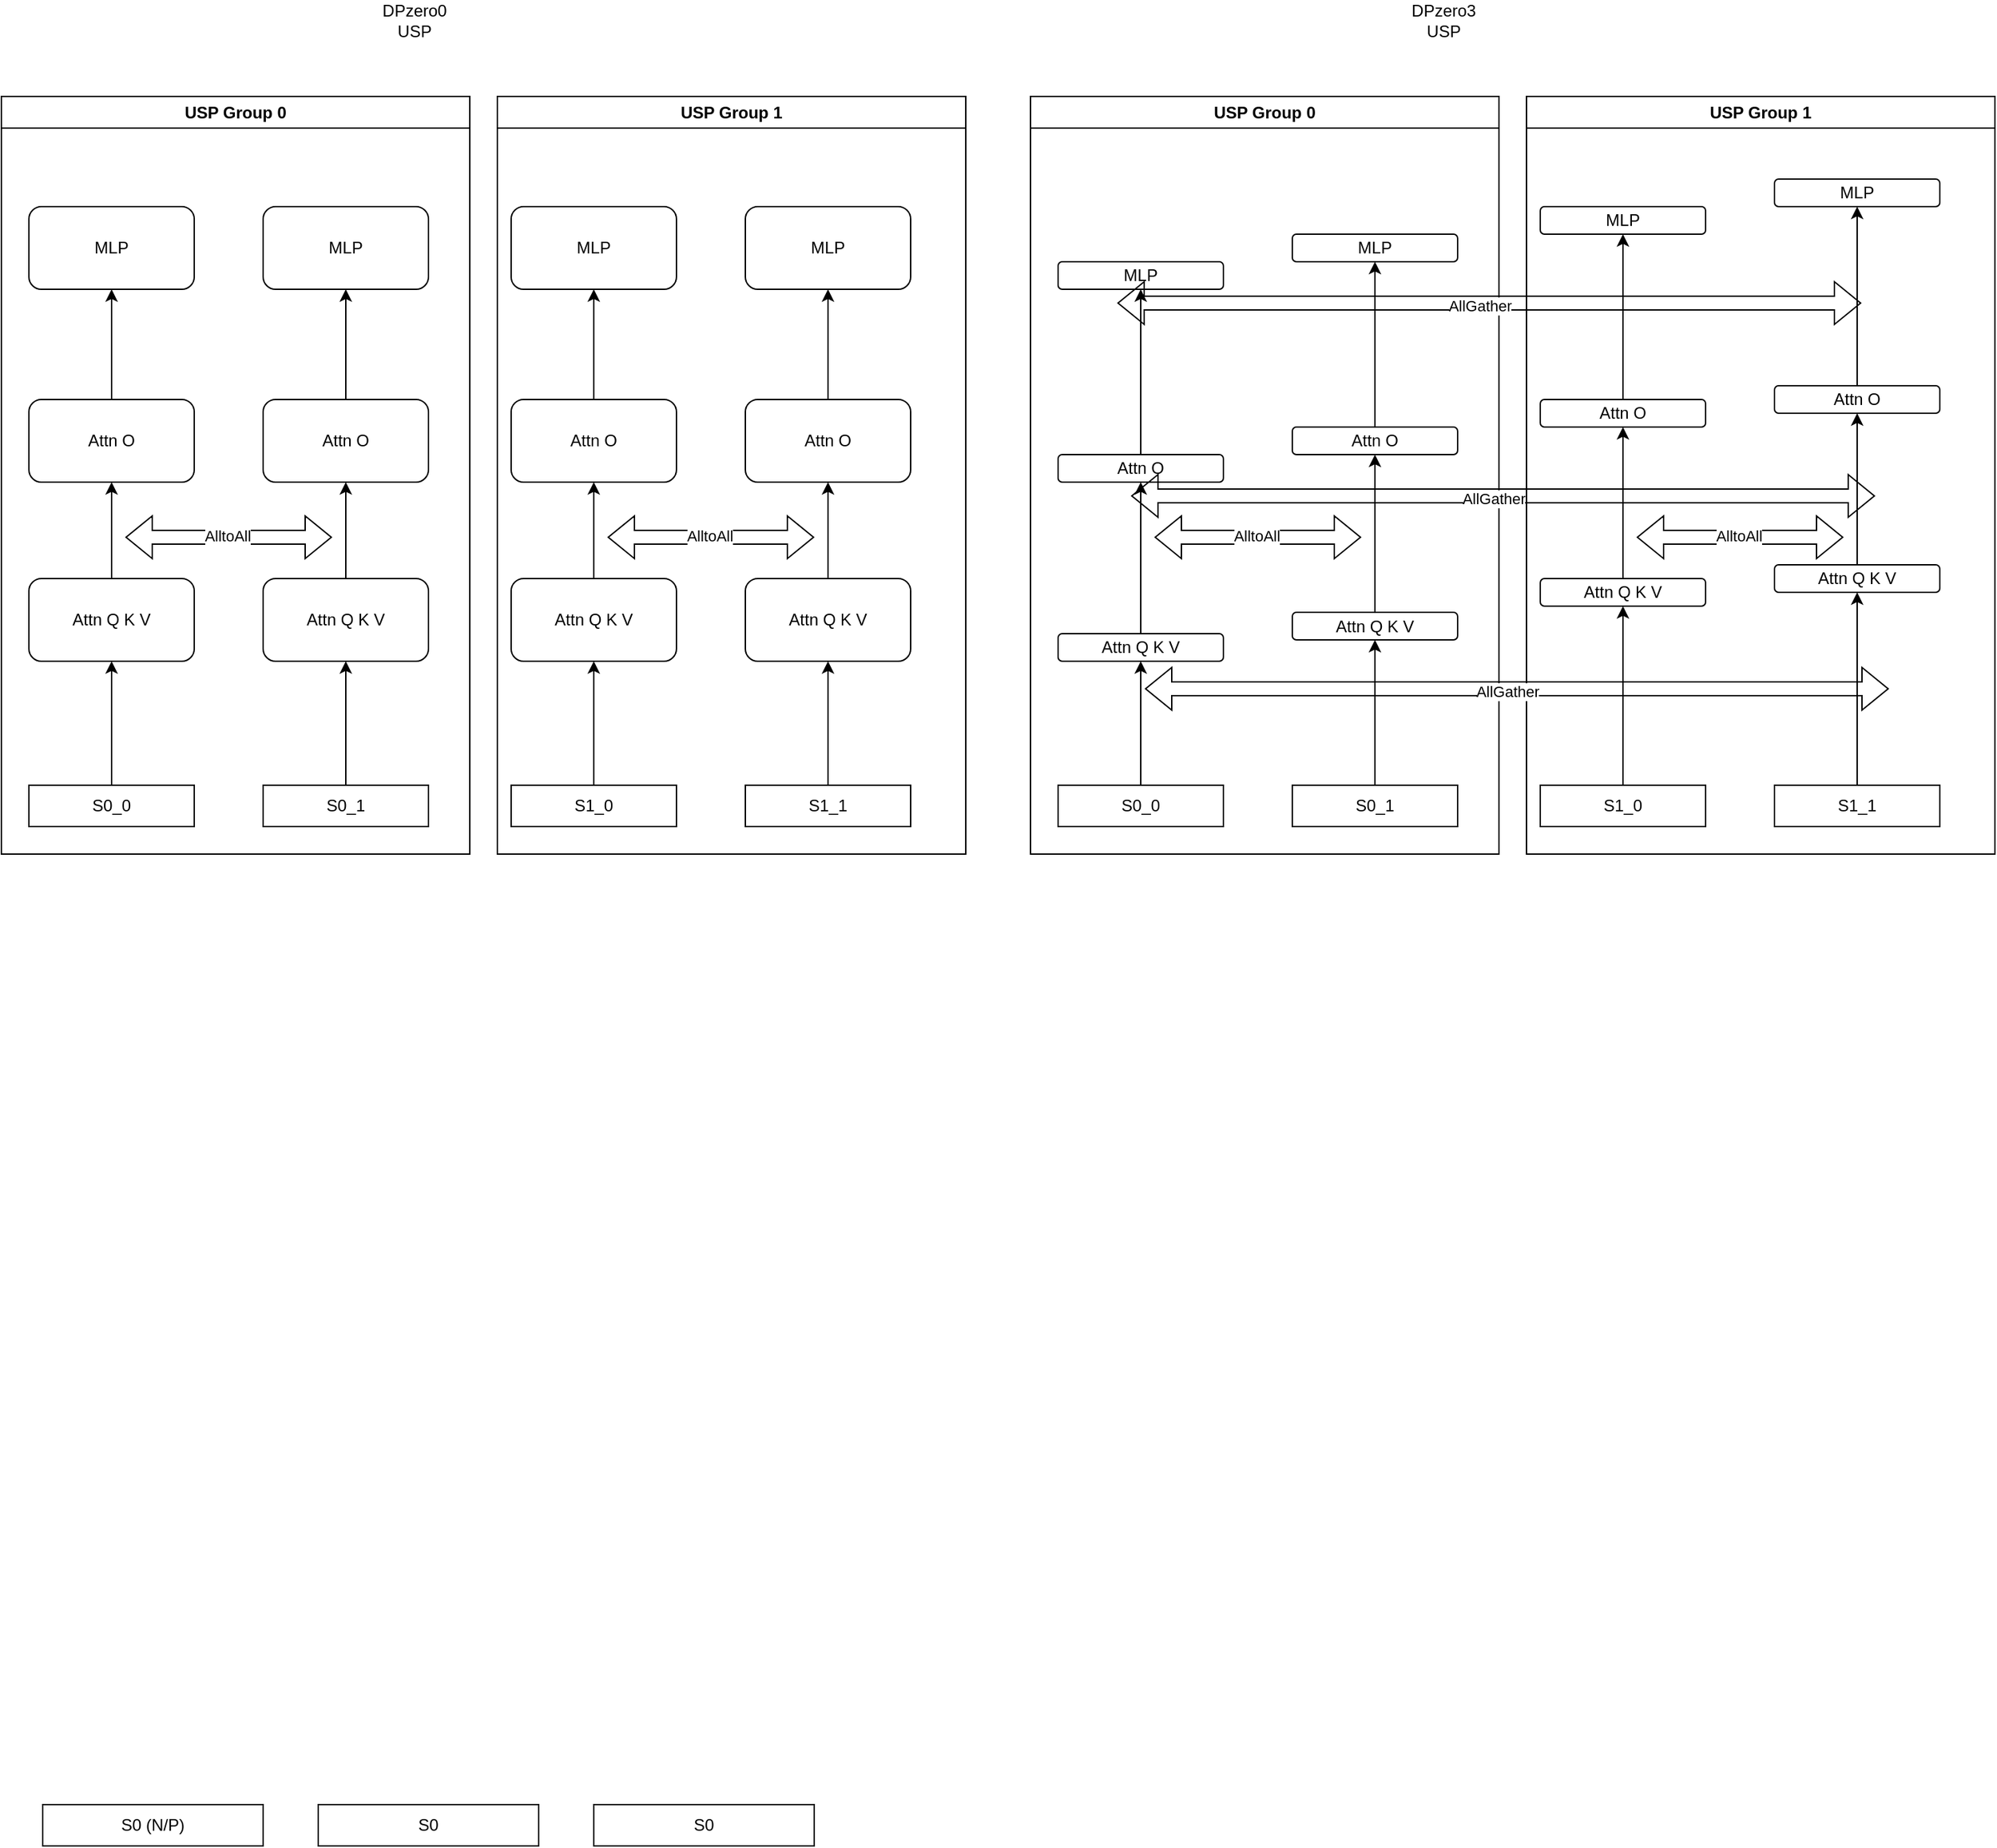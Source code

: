 <mxfile version="26.2.14">
  <diagram name="第 1 页" id="zMmR31qMb3b2CWSOKHbf">
    <mxGraphModel dx="979" dy="639" grid="1" gridSize="10" guides="1" tooltips="1" connect="1" arrows="1" fold="1" page="1" pageScale="1" pageWidth="827" pageHeight="1169" math="0" shadow="0">
      <root>
        <mxCell id="0" />
        <mxCell id="1" parent="0" />
        <mxCell id="YviTpb6_tVdekd0D2BlD-29" style="edgeStyle=orthogonalEdgeStyle;rounded=0;orthogonalLoop=1;jettySize=auto;html=1;entryX=0.5;entryY=1;entryDx=0;entryDy=0;" edge="1" parent="1" source="YviTpb6_tVdekd0D2BlD-1" target="YviTpb6_tVdekd0D2BlD-9">
          <mxGeometry relative="1" as="geometry" />
        </mxCell>
        <mxCell id="YviTpb6_tVdekd0D2BlD-1" value="S0_0" style="rounded=0;whiteSpace=wrap;html=1;" vertex="1" parent="1">
          <mxGeometry x="100" y="690" width="120" height="30" as="geometry" />
        </mxCell>
        <mxCell id="YviTpb6_tVdekd0D2BlD-30" style="edgeStyle=orthogonalEdgeStyle;rounded=0;orthogonalLoop=1;jettySize=auto;html=1;entryX=0.5;entryY=1;entryDx=0;entryDy=0;" edge="1" parent="1" source="YviTpb6_tVdekd0D2BlD-2" target="YviTpb6_tVdekd0D2BlD-10">
          <mxGeometry relative="1" as="geometry" />
        </mxCell>
        <mxCell id="YviTpb6_tVdekd0D2BlD-2" value="S0_1" style="rounded=0;whiteSpace=wrap;html=1;" vertex="1" parent="1">
          <mxGeometry x="270" y="690" width="120" height="30" as="geometry" />
        </mxCell>
        <mxCell id="YviTpb6_tVdekd0D2BlD-31" style="edgeStyle=orthogonalEdgeStyle;rounded=0;orthogonalLoop=1;jettySize=auto;html=1;entryX=0.5;entryY=1;entryDx=0;entryDy=0;" edge="1" parent="1" source="YviTpb6_tVdekd0D2BlD-3" target="YviTpb6_tVdekd0D2BlD-11">
          <mxGeometry relative="1" as="geometry" />
        </mxCell>
        <mxCell id="YviTpb6_tVdekd0D2BlD-3" value="S1_0" style="rounded=0;whiteSpace=wrap;html=1;" vertex="1" parent="1">
          <mxGeometry x="450" y="690" width="120" height="30" as="geometry" />
        </mxCell>
        <mxCell id="YviTpb6_tVdekd0D2BlD-36" style="edgeStyle=orthogonalEdgeStyle;rounded=0;orthogonalLoop=1;jettySize=auto;html=1;entryX=0.5;entryY=1;entryDx=0;entryDy=0;" edge="1" parent="1" source="YviTpb6_tVdekd0D2BlD-4" target="YviTpb6_tVdekd0D2BlD-12">
          <mxGeometry relative="1" as="geometry" />
        </mxCell>
        <mxCell id="YviTpb6_tVdekd0D2BlD-4" value="S1_1" style="rounded=0;whiteSpace=wrap;html=1;" vertex="1" parent="1">
          <mxGeometry x="620" y="690" width="120" height="30" as="geometry" />
        </mxCell>
        <mxCell id="YviTpb6_tVdekd0D2BlD-25" style="edgeStyle=orthogonalEdgeStyle;rounded=0;orthogonalLoop=1;jettySize=auto;html=1;entryX=0.5;entryY=1;entryDx=0;entryDy=0;" edge="1" parent="1" source="YviTpb6_tVdekd0D2BlD-9" target="YviTpb6_tVdekd0D2BlD-17">
          <mxGeometry relative="1" as="geometry" />
        </mxCell>
        <mxCell id="YviTpb6_tVdekd0D2BlD-9" value="Attn Q K V" style="rounded=1;whiteSpace=wrap;html=1;" vertex="1" parent="1">
          <mxGeometry x="100" y="540" width="120" height="60" as="geometry" />
        </mxCell>
        <mxCell id="YviTpb6_tVdekd0D2BlD-28" style="edgeStyle=orthogonalEdgeStyle;rounded=0;orthogonalLoop=1;jettySize=auto;html=1;entryX=0.5;entryY=1;entryDx=0;entryDy=0;" edge="1" parent="1" source="YviTpb6_tVdekd0D2BlD-10" target="YviTpb6_tVdekd0D2BlD-18">
          <mxGeometry relative="1" as="geometry" />
        </mxCell>
        <mxCell id="YviTpb6_tVdekd0D2BlD-10" value="Attn Q K V" style="rounded=1;whiteSpace=wrap;html=1;" vertex="1" parent="1">
          <mxGeometry x="270" y="540" width="120" height="60" as="geometry" />
        </mxCell>
        <mxCell id="YviTpb6_tVdekd0D2BlD-32" style="edgeStyle=orthogonalEdgeStyle;rounded=0;orthogonalLoop=1;jettySize=auto;html=1;entryX=0.5;entryY=1;entryDx=0;entryDy=0;" edge="1" parent="1" source="YviTpb6_tVdekd0D2BlD-11" target="YviTpb6_tVdekd0D2BlD-19">
          <mxGeometry relative="1" as="geometry" />
        </mxCell>
        <mxCell id="YviTpb6_tVdekd0D2BlD-11" value="Attn Q K V" style="rounded=1;whiteSpace=wrap;html=1;" vertex="1" parent="1">
          <mxGeometry x="450" y="540" width="120" height="60" as="geometry" />
        </mxCell>
        <mxCell id="YviTpb6_tVdekd0D2BlD-35" style="edgeStyle=orthogonalEdgeStyle;rounded=0;orthogonalLoop=1;jettySize=auto;html=1;entryX=0.5;entryY=1;entryDx=0;entryDy=0;" edge="1" parent="1" source="YviTpb6_tVdekd0D2BlD-12" target="YviTpb6_tVdekd0D2BlD-20">
          <mxGeometry relative="1" as="geometry" />
        </mxCell>
        <mxCell id="YviTpb6_tVdekd0D2BlD-12" value="Attn Q K V" style="rounded=1;whiteSpace=wrap;html=1;" vertex="1" parent="1">
          <mxGeometry x="620" y="540" width="120" height="60" as="geometry" />
        </mxCell>
        <mxCell id="YviTpb6_tVdekd0D2BlD-13" value="" style="shape=flexArrow;endArrow=classic;startArrow=classic;html=1;rounded=0;" edge="1" parent="1">
          <mxGeometry width="100" height="100" relative="1" as="geometry">
            <mxPoint x="170" y="510" as="sourcePoint" />
            <mxPoint x="320" y="510" as="targetPoint" />
          </mxGeometry>
        </mxCell>
        <mxCell id="YviTpb6_tVdekd0D2BlD-14" value="AlltoAll" style="edgeLabel;html=1;align=center;verticalAlign=middle;resizable=0;points=[];" vertex="1" connectable="0" parent="YviTpb6_tVdekd0D2BlD-13">
          <mxGeometry x="-0.013" y="1" relative="1" as="geometry">
            <mxPoint as="offset" />
          </mxGeometry>
        </mxCell>
        <mxCell id="YviTpb6_tVdekd0D2BlD-15" value="" style="shape=flexArrow;endArrow=classic;startArrow=classic;html=1;rounded=0;" edge="1" parent="1">
          <mxGeometry width="100" height="100" relative="1" as="geometry">
            <mxPoint x="520" y="510" as="sourcePoint" />
            <mxPoint x="670" y="510" as="targetPoint" />
          </mxGeometry>
        </mxCell>
        <mxCell id="YviTpb6_tVdekd0D2BlD-16" value="AlltoAll" style="edgeLabel;html=1;align=center;verticalAlign=middle;resizable=0;points=[];" vertex="1" connectable="0" parent="YviTpb6_tVdekd0D2BlD-15">
          <mxGeometry x="-0.013" y="1" relative="1" as="geometry">
            <mxPoint as="offset" />
          </mxGeometry>
        </mxCell>
        <mxCell id="YviTpb6_tVdekd0D2BlD-26" style="edgeStyle=orthogonalEdgeStyle;rounded=0;orthogonalLoop=1;jettySize=auto;html=1;entryX=0.5;entryY=1;entryDx=0;entryDy=0;" edge="1" parent="1" source="YviTpb6_tVdekd0D2BlD-17" target="YviTpb6_tVdekd0D2BlD-21">
          <mxGeometry relative="1" as="geometry" />
        </mxCell>
        <mxCell id="YviTpb6_tVdekd0D2BlD-17" value="Attn O" style="rounded=1;whiteSpace=wrap;html=1;" vertex="1" parent="1">
          <mxGeometry x="100" y="410" width="120" height="60" as="geometry" />
        </mxCell>
        <mxCell id="YviTpb6_tVdekd0D2BlD-27" style="edgeStyle=orthogonalEdgeStyle;rounded=0;orthogonalLoop=1;jettySize=auto;html=1;entryX=0.5;entryY=1;entryDx=0;entryDy=0;" edge="1" parent="1" source="YviTpb6_tVdekd0D2BlD-18" target="YviTpb6_tVdekd0D2BlD-22">
          <mxGeometry relative="1" as="geometry" />
        </mxCell>
        <mxCell id="YviTpb6_tVdekd0D2BlD-18" value="Attn O" style="rounded=1;whiteSpace=wrap;html=1;" vertex="1" parent="1">
          <mxGeometry x="270" y="410" width="120" height="60" as="geometry" />
        </mxCell>
        <mxCell id="YviTpb6_tVdekd0D2BlD-33" style="edgeStyle=orthogonalEdgeStyle;rounded=0;orthogonalLoop=1;jettySize=auto;html=1;entryX=0.5;entryY=1;entryDx=0;entryDy=0;" edge="1" parent="1" source="YviTpb6_tVdekd0D2BlD-19" target="YviTpb6_tVdekd0D2BlD-23">
          <mxGeometry relative="1" as="geometry" />
        </mxCell>
        <mxCell id="YviTpb6_tVdekd0D2BlD-19" value="Attn O" style="rounded=1;whiteSpace=wrap;html=1;" vertex="1" parent="1">
          <mxGeometry x="450" y="410" width="120" height="60" as="geometry" />
        </mxCell>
        <mxCell id="YviTpb6_tVdekd0D2BlD-34" style="edgeStyle=orthogonalEdgeStyle;rounded=0;orthogonalLoop=1;jettySize=auto;html=1;entryX=0.5;entryY=1;entryDx=0;entryDy=0;" edge="1" parent="1" source="YviTpb6_tVdekd0D2BlD-20" target="YviTpb6_tVdekd0D2BlD-24">
          <mxGeometry relative="1" as="geometry" />
        </mxCell>
        <mxCell id="YviTpb6_tVdekd0D2BlD-20" value="Attn O" style="rounded=1;whiteSpace=wrap;html=1;" vertex="1" parent="1">
          <mxGeometry x="620" y="410" width="120" height="60" as="geometry" />
        </mxCell>
        <mxCell id="YviTpb6_tVdekd0D2BlD-21" value="MLP" style="rounded=1;whiteSpace=wrap;html=1;" vertex="1" parent="1">
          <mxGeometry x="100" y="270" width="120" height="60" as="geometry" />
        </mxCell>
        <mxCell id="YviTpb6_tVdekd0D2BlD-22" value="MLP" style="rounded=1;whiteSpace=wrap;html=1;" vertex="1" parent="1">
          <mxGeometry x="270" y="270" width="120" height="60" as="geometry" />
        </mxCell>
        <mxCell id="YviTpb6_tVdekd0D2BlD-23" value="MLP" style="rounded=1;whiteSpace=wrap;html=1;" vertex="1" parent="1">
          <mxGeometry x="450" y="270" width="120" height="60" as="geometry" />
        </mxCell>
        <mxCell id="YviTpb6_tVdekd0D2BlD-24" value="MLP" style="rounded=1;whiteSpace=wrap;html=1;" vertex="1" parent="1">
          <mxGeometry x="620" y="270" width="120" height="60" as="geometry" />
        </mxCell>
        <mxCell id="YviTpb6_tVdekd0D2BlD-37" value="USP Group 0" style="swimlane;whiteSpace=wrap;html=1;" vertex="1" parent="1">
          <mxGeometry x="80" y="190" width="340" height="550" as="geometry" />
        </mxCell>
        <mxCell id="YviTpb6_tVdekd0D2BlD-38" value="USP Group 1" style="swimlane;whiteSpace=wrap;html=1;startSize=23;" vertex="1" parent="1">
          <mxGeometry x="440" y="190" width="340" height="550" as="geometry" />
        </mxCell>
        <mxCell id="YviTpb6_tVdekd0D2BlD-40" value="DPzero0 USP" style="text;html=1;align=center;verticalAlign=middle;whiteSpace=wrap;rounded=0;" vertex="1" parent="1">
          <mxGeometry x="350" y="120" width="60" height="30" as="geometry" />
        </mxCell>
        <mxCell id="YviTpb6_tVdekd0D2BlD-41" style="edgeStyle=orthogonalEdgeStyle;rounded=0;orthogonalLoop=1;jettySize=auto;html=1;entryX=0.5;entryY=1;entryDx=0;entryDy=0;" edge="1" parent="1" source="YviTpb6_tVdekd0D2BlD-42" target="YviTpb6_tVdekd0D2BlD-50">
          <mxGeometry relative="1" as="geometry" />
        </mxCell>
        <mxCell id="YviTpb6_tVdekd0D2BlD-42" value="S0_0" style="rounded=0;whiteSpace=wrap;html=1;" vertex="1" parent="1">
          <mxGeometry x="847" y="690" width="120" height="30" as="geometry" />
        </mxCell>
        <mxCell id="YviTpb6_tVdekd0D2BlD-43" style="edgeStyle=orthogonalEdgeStyle;rounded=0;orthogonalLoop=1;jettySize=auto;html=1;entryX=0.5;entryY=1;entryDx=0;entryDy=0;" edge="1" parent="1" source="YviTpb6_tVdekd0D2BlD-44" target="YviTpb6_tVdekd0D2BlD-52">
          <mxGeometry relative="1" as="geometry" />
        </mxCell>
        <mxCell id="YviTpb6_tVdekd0D2BlD-44" value="S0_1" style="rounded=0;whiteSpace=wrap;html=1;" vertex="1" parent="1">
          <mxGeometry x="1017" y="690" width="120" height="30" as="geometry" />
        </mxCell>
        <mxCell id="YviTpb6_tVdekd0D2BlD-45" style="edgeStyle=orthogonalEdgeStyle;rounded=0;orthogonalLoop=1;jettySize=auto;html=1;entryX=0.5;entryY=1;entryDx=0;entryDy=0;" edge="1" parent="1" source="YviTpb6_tVdekd0D2BlD-46" target="YviTpb6_tVdekd0D2BlD-54">
          <mxGeometry relative="1" as="geometry" />
        </mxCell>
        <mxCell id="YviTpb6_tVdekd0D2BlD-46" value="S1_0" style="rounded=0;whiteSpace=wrap;html=1;" vertex="1" parent="1">
          <mxGeometry x="1197" y="690" width="120" height="30" as="geometry" />
        </mxCell>
        <mxCell id="YviTpb6_tVdekd0D2BlD-47" style="edgeStyle=orthogonalEdgeStyle;rounded=0;orthogonalLoop=1;jettySize=auto;html=1;entryX=0.5;entryY=1;entryDx=0;entryDy=0;" edge="1" parent="1" source="YviTpb6_tVdekd0D2BlD-48" target="YviTpb6_tVdekd0D2BlD-56">
          <mxGeometry relative="1" as="geometry" />
        </mxCell>
        <mxCell id="YviTpb6_tVdekd0D2BlD-48" value="S1_1" style="rounded=0;whiteSpace=wrap;html=1;" vertex="1" parent="1">
          <mxGeometry x="1367" y="690" width="120" height="30" as="geometry" />
        </mxCell>
        <mxCell id="YviTpb6_tVdekd0D2BlD-49" style="edgeStyle=orthogonalEdgeStyle;rounded=0;orthogonalLoop=1;jettySize=auto;html=1;entryX=0.5;entryY=1;entryDx=0;entryDy=0;" edge="1" parent="1" source="YviTpb6_tVdekd0D2BlD-50" target="YviTpb6_tVdekd0D2BlD-62">
          <mxGeometry relative="1" as="geometry" />
        </mxCell>
        <mxCell id="YviTpb6_tVdekd0D2BlD-50" value="Attn Q K V" style="rounded=1;whiteSpace=wrap;html=1;" vertex="1" parent="1">
          <mxGeometry x="847" y="580" width="120" height="20" as="geometry" />
        </mxCell>
        <mxCell id="YviTpb6_tVdekd0D2BlD-53" style="edgeStyle=orthogonalEdgeStyle;rounded=0;orthogonalLoop=1;jettySize=auto;html=1;entryX=0.5;entryY=1;entryDx=0;entryDy=0;" edge="1" parent="1" source="YviTpb6_tVdekd0D2BlD-54" target="YviTpb6_tVdekd0D2BlD-66">
          <mxGeometry relative="1" as="geometry" />
        </mxCell>
        <mxCell id="YviTpb6_tVdekd0D2BlD-57" value="" style="shape=flexArrow;endArrow=classic;startArrow=classic;html=1;rounded=0;" edge="1" parent="1">
          <mxGeometry width="100" height="100" relative="1" as="geometry">
            <mxPoint x="917" y="510" as="sourcePoint" />
            <mxPoint x="1067" y="510" as="targetPoint" />
          </mxGeometry>
        </mxCell>
        <mxCell id="YviTpb6_tVdekd0D2BlD-58" value="AlltoAll" style="edgeLabel;html=1;align=center;verticalAlign=middle;resizable=0;points=[];" vertex="1" connectable="0" parent="YviTpb6_tVdekd0D2BlD-57">
          <mxGeometry x="-0.013" y="1" relative="1" as="geometry">
            <mxPoint as="offset" />
          </mxGeometry>
        </mxCell>
        <mxCell id="YviTpb6_tVdekd0D2BlD-59" value="" style="shape=flexArrow;endArrow=classic;startArrow=classic;html=1;rounded=0;" edge="1" parent="1">
          <mxGeometry width="100" height="100" relative="1" as="geometry">
            <mxPoint x="1267" y="510" as="sourcePoint" />
            <mxPoint x="1417" y="510" as="targetPoint" />
          </mxGeometry>
        </mxCell>
        <mxCell id="YviTpb6_tVdekd0D2BlD-60" value="AlltoAll" style="edgeLabel;html=1;align=center;verticalAlign=middle;resizable=0;points=[];" vertex="1" connectable="0" parent="YviTpb6_tVdekd0D2BlD-59">
          <mxGeometry x="-0.013" y="1" relative="1" as="geometry">
            <mxPoint as="offset" />
          </mxGeometry>
        </mxCell>
        <mxCell id="YviTpb6_tVdekd0D2BlD-61" style="edgeStyle=orthogonalEdgeStyle;rounded=0;orthogonalLoop=1;jettySize=auto;html=1;entryX=0.5;entryY=1;entryDx=0;entryDy=0;" edge="1" parent="1" source="YviTpb6_tVdekd0D2BlD-62" target="YviTpb6_tVdekd0D2BlD-69">
          <mxGeometry relative="1" as="geometry" />
        </mxCell>
        <mxCell id="YviTpb6_tVdekd0D2BlD-62" value="Attn O" style="rounded=1;whiteSpace=wrap;html=1;" vertex="1" parent="1">
          <mxGeometry x="847" y="450" width="120" height="20" as="geometry" />
        </mxCell>
        <mxCell id="YviTpb6_tVdekd0D2BlD-65" style="edgeStyle=orthogonalEdgeStyle;rounded=0;orthogonalLoop=1;jettySize=auto;html=1;entryX=0.5;entryY=1;entryDx=0;entryDy=0;" edge="1" parent="1" source="YviTpb6_tVdekd0D2BlD-66" target="YviTpb6_tVdekd0D2BlD-71">
          <mxGeometry relative="1" as="geometry" />
        </mxCell>
        <mxCell id="YviTpb6_tVdekd0D2BlD-66" value="Attn O" style="rounded=1;whiteSpace=wrap;html=1;" vertex="1" parent="1">
          <mxGeometry x="1197" y="410" width="120" height="20" as="geometry" />
        </mxCell>
        <mxCell id="YviTpb6_tVdekd0D2BlD-69" value="MLP" style="rounded=1;whiteSpace=wrap;html=1;" vertex="1" parent="1">
          <mxGeometry x="847" y="310" width="120" height="20" as="geometry" />
        </mxCell>
        <mxCell id="YviTpb6_tVdekd0D2BlD-73" value="USP Group 0" style="swimlane;whiteSpace=wrap;html=1;" vertex="1" parent="1">
          <mxGeometry x="827" y="190" width="340" height="550" as="geometry" />
        </mxCell>
        <mxCell id="YviTpb6_tVdekd0D2BlD-64" value="Attn O" style="rounded=1;whiteSpace=wrap;html=1;" vertex="1" parent="YviTpb6_tVdekd0D2BlD-73">
          <mxGeometry x="190" y="240" width="120" height="20" as="geometry" />
        </mxCell>
        <mxCell id="YviTpb6_tVdekd0D2BlD-70" value="MLP" style="rounded=1;whiteSpace=wrap;html=1;" vertex="1" parent="YviTpb6_tVdekd0D2BlD-73">
          <mxGeometry x="190" y="100" width="120" height="20" as="geometry" />
        </mxCell>
        <mxCell id="YviTpb6_tVdekd0D2BlD-63" style="edgeStyle=orthogonalEdgeStyle;rounded=0;orthogonalLoop=1;jettySize=auto;html=1;entryX=0.5;entryY=1;entryDx=0;entryDy=0;" edge="1" parent="YviTpb6_tVdekd0D2BlD-73" source="YviTpb6_tVdekd0D2BlD-64" target="YviTpb6_tVdekd0D2BlD-70">
          <mxGeometry relative="1" as="geometry" />
        </mxCell>
        <mxCell id="YviTpb6_tVdekd0D2BlD-52" value="Attn Q K V" style="rounded=1;whiteSpace=wrap;html=1;" vertex="1" parent="YviTpb6_tVdekd0D2BlD-73">
          <mxGeometry x="190" y="374.5" width="120" height="20" as="geometry" />
        </mxCell>
        <mxCell id="YviTpb6_tVdekd0D2BlD-51" style="edgeStyle=orthogonalEdgeStyle;rounded=0;orthogonalLoop=1;jettySize=auto;html=1;entryX=0.5;entryY=1;entryDx=0;entryDy=0;" edge="1" parent="YviTpb6_tVdekd0D2BlD-73" source="YviTpb6_tVdekd0D2BlD-52" target="YviTpb6_tVdekd0D2BlD-64">
          <mxGeometry relative="1" as="geometry" />
        </mxCell>
        <mxCell id="YviTpb6_tVdekd0D2BlD-74" value="USP Group 1" style="swimlane;whiteSpace=wrap;html=1;startSize=23;" vertex="1" parent="1">
          <mxGeometry x="1187" y="190" width="340" height="550" as="geometry" />
        </mxCell>
        <mxCell id="YviTpb6_tVdekd0D2BlD-68" value="Attn O" style="rounded=1;whiteSpace=wrap;html=1;" vertex="1" parent="YviTpb6_tVdekd0D2BlD-74">
          <mxGeometry x="180" y="210" width="120" height="20" as="geometry" />
        </mxCell>
        <mxCell id="YviTpb6_tVdekd0D2BlD-71" value="MLP" style="rounded=1;whiteSpace=wrap;html=1;" vertex="1" parent="YviTpb6_tVdekd0D2BlD-74">
          <mxGeometry x="10" y="80" width="120" height="20" as="geometry" />
        </mxCell>
        <mxCell id="YviTpb6_tVdekd0D2BlD-72" value="MLP" style="rounded=1;whiteSpace=wrap;html=1;" vertex="1" parent="YviTpb6_tVdekd0D2BlD-74">
          <mxGeometry x="180" y="60" width="120" height="20" as="geometry" />
        </mxCell>
        <mxCell id="YviTpb6_tVdekd0D2BlD-67" style="edgeStyle=orthogonalEdgeStyle;rounded=0;orthogonalLoop=1;jettySize=auto;html=1;entryX=0.5;entryY=1;entryDx=0;entryDy=0;" edge="1" parent="YviTpb6_tVdekd0D2BlD-74" source="YviTpb6_tVdekd0D2BlD-68" target="YviTpb6_tVdekd0D2BlD-72">
          <mxGeometry relative="1" as="geometry" />
        </mxCell>
        <mxCell id="YviTpb6_tVdekd0D2BlD-54" value="Attn Q K V" style="rounded=1;whiteSpace=wrap;html=1;" vertex="1" parent="YviTpb6_tVdekd0D2BlD-74">
          <mxGeometry x="10" y="350" width="120" height="20" as="geometry" />
        </mxCell>
        <mxCell id="YviTpb6_tVdekd0D2BlD-56" value="Attn Q K V" style="rounded=1;whiteSpace=wrap;html=1;" vertex="1" parent="YviTpb6_tVdekd0D2BlD-74">
          <mxGeometry x="180" y="340" width="120" height="20" as="geometry" />
        </mxCell>
        <mxCell id="YviTpb6_tVdekd0D2BlD-55" style="edgeStyle=orthogonalEdgeStyle;rounded=0;orthogonalLoop=1;jettySize=auto;html=1;entryX=0.5;entryY=1;entryDx=0;entryDy=0;" edge="1" parent="YviTpb6_tVdekd0D2BlD-74" source="YviTpb6_tVdekd0D2BlD-56" target="YviTpb6_tVdekd0D2BlD-68">
          <mxGeometry relative="1" as="geometry" />
        </mxCell>
        <mxCell id="YviTpb6_tVdekd0D2BlD-78" value="" style="shape=flexArrow;endArrow=classic;startArrow=classic;html=1;rounded=0;" edge="1" parent="YviTpb6_tVdekd0D2BlD-74">
          <mxGeometry width="100" height="100" relative="1" as="geometry">
            <mxPoint x="-287" y="290" as="sourcePoint" />
            <mxPoint x="253" y="290" as="targetPoint" />
          </mxGeometry>
        </mxCell>
        <mxCell id="YviTpb6_tVdekd0D2BlD-79" value="AllGather" style="edgeLabel;html=1;align=center;verticalAlign=middle;resizable=0;points=[];" vertex="1" connectable="0" parent="YviTpb6_tVdekd0D2BlD-78">
          <mxGeometry x="-0.028" y="-2" relative="1" as="geometry">
            <mxPoint as="offset" />
          </mxGeometry>
        </mxCell>
        <mxCell id="YviTpb6_tVdekd0D2BlD-80" value="" style="shape=flexArrow;endArrow=classic;startArrow=classic;html=1;rounded=0;" edge="1" parent="YviTpb6_tVdekd0D2BlD-74">
          <mxGeometry width="100" height="100" relative="1" as="geometry">
            <mxPoint x="-297" y="150" as="sourcePoint" />
            <mxPoint x="243" y="150" as="targetPoint" />
          </mxGeometry>
        </mxCell>
        <mxCell id="YviTpb6_tVdekd0D2BlD-81" value="AllGather" style="edgeLabel;html=1;align=center;verticalAlign=middle;resizable=0;points=[];" vertex="1" connectable="0" parent="YviTpb6_tVdekd0D2BlD-80">
          <mxGeometry x="-0.028" y="-2" relative="1" as="geometry">
            <mxPoint as="offset" />
          </mxGeometry>
        </mxCell>
        <mxCell id="YviTpb6_tVdekd0D2BlD-76" value="" style="shape=flexArrow;endArrow=classic;startArrow=classic;html=1;rounded=0;" edge="1" parent="YviTpb6_tVdekd0D2BlD-74">
          <mxGeometry width="100" height="100" relative="1" as="geometry">
            <mxPoint x="-277" y="430" as="sourcePoint" />
            <mxPoint x="263" y="430" as="targetPoint" />
          </mxGeometry>
        </mxCell>
        <mxCell id="YviTpb6_tVdekd0D2BlD-77" value="AllGather" style="edgeLabel;html=1;align=center;verticalAlign=middle;resizable=0;points=[];" vertex="1" connectable="0" parent="YviTpb6_tVdekd0D2BlD-76">
          <mxGeometry x="-0.028" y="-2" relative="1" as="geometry">
            <mxPoint as="offset" />
          </mxGeometry>
        </mxCell>
        <mxCell id="YviTpb6_tVdekd0D2BlD-75" value="DPzero3 USP" style="text;html=1;align=center;verticalAlign=middle;whiteSpace=wrap;rounded=0;" vertex="1" parent="1">
          <mxGeometry x="1097" y="120" width="60" height="30" as="geometry" />
        </mxCell>
        <mxCell id="YviTpb6_tVdekd0D2BlD-83" value="S0 (N/P)" style="rounded=0;whiteSpace=wrap;html=1;" vertex="1" parent="1">
          <mxGeometry x="110" y="1430" width="160" height="30" as="geometry" />
        </mxCell>
        <mxCell id="YviTpb6_tVdekd0D2BlD-84" value="S0" style="rounded=0;whiteSpace=wrap;html=1;" vertex="1" parent="1">
          <mxGeometry x="310" y="1430" width="160" height="30" as="geometry" />
        </mxCell>
        <mxCell id="YviTpb6_tVdekd0D2BlD-85" value="S0" style="rounded=0;whiteSpace=wrap;html=1;" vertex="1" parent="1">
          <mxGeometry x="510" y="1430" width="160" height="30" as="geometry" />
        </mxCell>
      </root>
    </mxGraphModel>
  </diagram>
</mxfile>

